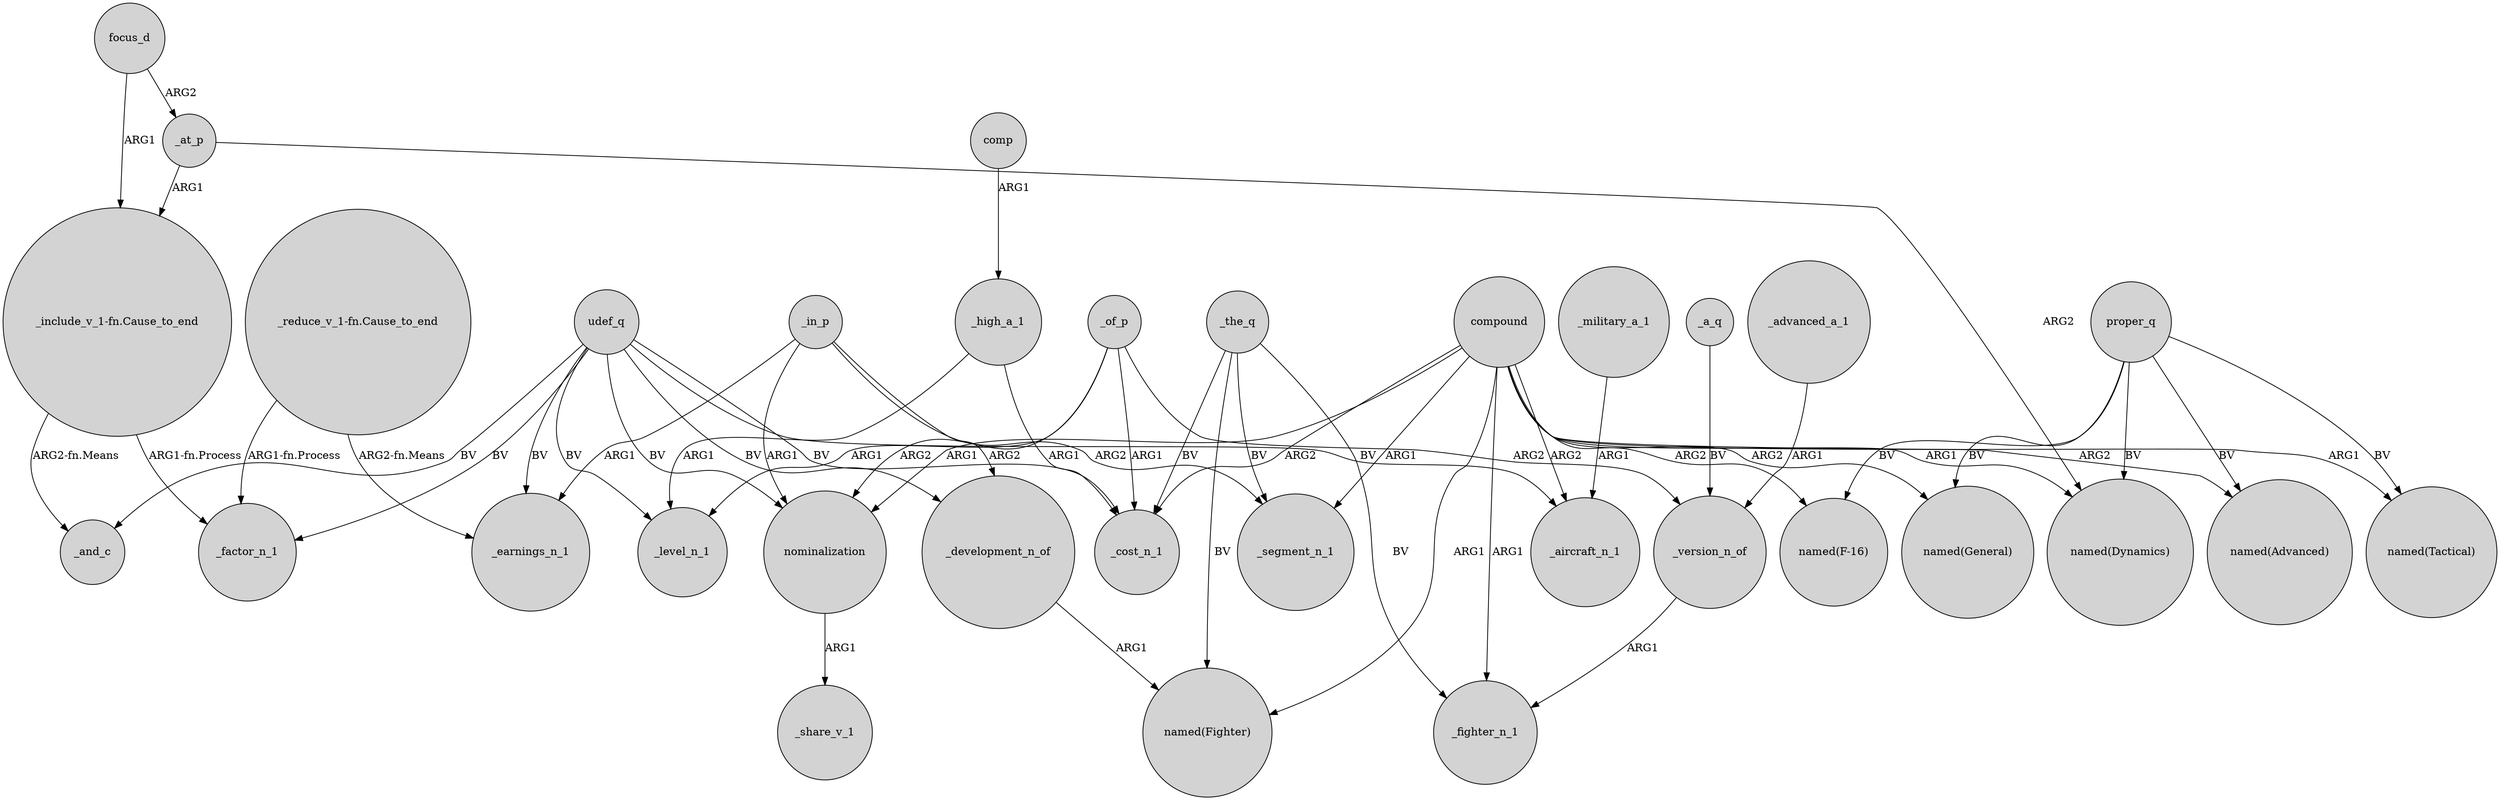 digraph {
	node [shape=circle style=filled]
	_of_p -> _level_n_1 [label=ARG1]
	_in_p -> _development_n_of [label=ARG2]
	proper_q -> "named(F-16)" [label=BV]
	"_reduce_v_1-fn.Cause_to_end" -> _factor_n_1 [label="ARG1-fn.Process"]
	_in_p -> _earnings_n_1 [label=ARG1]
	_in_p -> nominalization [label=ARG1]
	compound -> _cost_n_1 [label=ARG2]
	_development_n_of -> "named(Fighter)" [label=ARG1]
	_in_p -> _segment_n_1 [label=ARG2]
	"_include_v_1-fn.Cause_to_end" -> _factor_n_1 [label="ARG1-fn.Process"]
	compound -> _segment_n_1 [label=ARG1]
	_of_p -> _cost_n_1 [label=ARG1]
	udef_q -> nominalization [label=BV]
	_the_q -> _cost_n_1 [label=BV]
	compound -> "named(F-16)" [label=ARG2]
	_the_q -> "named(Fighter)" [label=BV]
	_high_a_1 -> _level_n_1 [label=ARG1]
	_version_n_of -> _fighter_n_1 [label=ARG1]
	udef_q -> _and_c [label=BV]
	focus_d -> _at_p [label=ARG2]
	_military_a_1 -> _aircraft_n_1 [label=ARG1]
	compound -> "named(Dynamics)" [label=ARG1]
	compound -> "named(Tactical)" [label=ARG1]
	compound -> _aircraft_n_1 [label=ARG2]
	_at_p -> "named(Dynamics)" [label=ARG2]
	_of_p -> nominalization [label=ARG2]
	_at_p -> "_include_v_1-fn.Cause_to_end" [label=ARG1]
	compound -> nominalization [label=ARG1]
	proper_q -> "named(Dynamics)" [label=BV]
	_high_a_1 -> _cost_n_1 [label=ARG1]
	proper_q -> "named(Advanced)" [label=BV]
	_a_q -> _version_n_of [label=BV]
	_of_p -> _version_n_of [label=ARG2]
	udef_q -> _earnings_n_1 [label=BV]
	udef_q -> _development_n_of [label=BV]
	compound -> "named(Advanced)" [label=ARG2]
	comp -> _high_a_1 [label=ARG1]
	udef_q -> _level_n_1 [label=BV]
	udef_q -> _factor_n_1 [label=BV]
	focus_d -> "_include_v_1-fn.Cause_to_end" [label=ARG1]
	proper_q -> "named(General)" [label=BV]
	compound -> "named(Fighter)" [label=ARG1]
	_the_q -> _segment_n_1 [label=BV]
	_the_q -> _fighter_n_1 [label=BV]
	proper_q -> "named(Tactical)" [label=BV]
	udef_q -> _aircraft_n_1 [label=BV]
	nominalization -> _share_v_1 [label=ARG1]
	"_include_v_1-fn.Cause_to_end" -> _and_c [label="ARG2-fn.Means"]
	_advanced_a_1 -> _version_n_of [label=ARG1]
	"_reduce_v_1-fn.Cause_to_end" -> _earnings_n_1 [label="ARG2-fn.Means"]
	compound -> _fighter_n_1 [label=ARG1]
	compound -> "named(General)" [label=ARG2]
	udef_q -> _cost_n_1 [label=BV]
}
